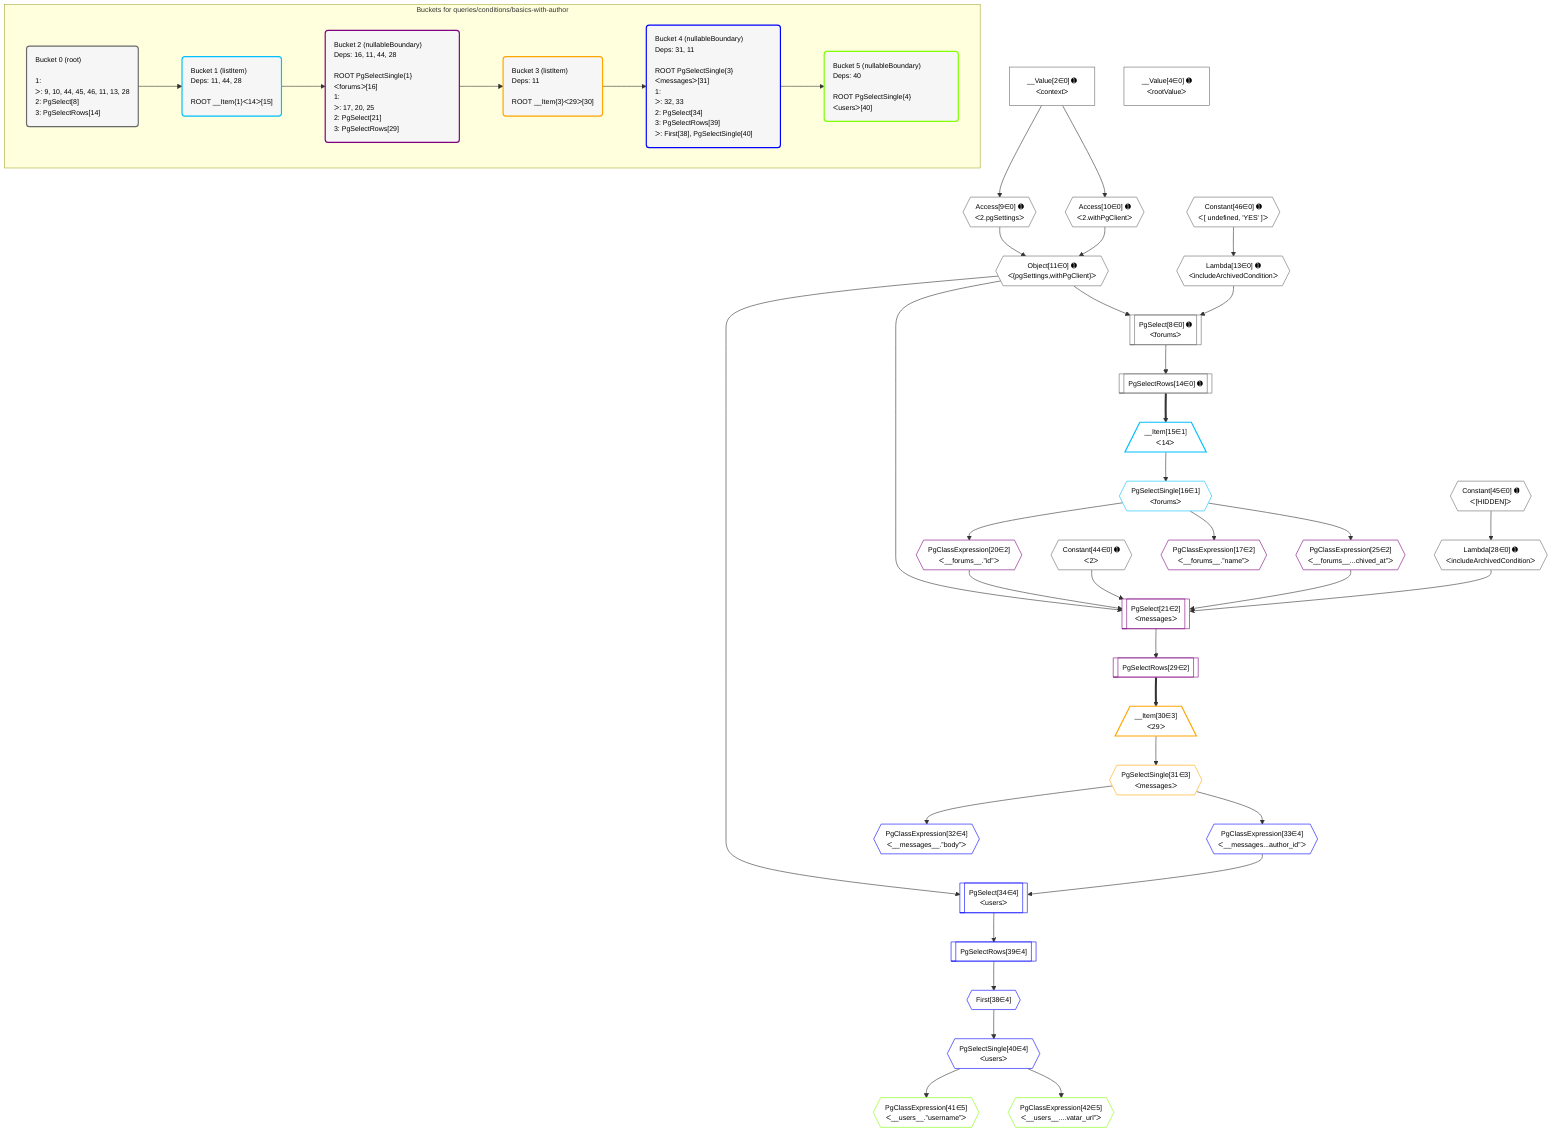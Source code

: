 %%{init: {'themeVariables': { 'fontSize': '12px'}}}%%
graph TD
    classDef path fill:#eee,stroke:#000,color:#000
    classDef plan fill:#fff,stroke-width:1px,color:#000
    classDef itemplan fill:#fff,stroke-width:2px,color:#000
    classDef unbatchedplan fill:#dff,stroke-width:1px,color:#000
    classDef sideeffectplan fill:#fcc,stroke-width:2px,color:#000
    classDef bucket fill:#f6f6f6,color:#000,stroke-width:2px,text-align:left

    subgraph "Buckets for queries/conditions/basics-with-author"
    Bucket0("Bucket 0 (root)<br /><br />1: <br />ᐳ: 9, 10, 44, 45, 46, 11, 13, 28<br />2: PgSelect[8]<br />3: PgSelectRows[14]"):::bucket
    Bucket1("Bucket 1 (listItem)<br />Deps: 11, 44, 28<br /><br />ROOT __Item{1}ᐸ14ᐳ[15]"):::bucket
    Bucket2("Bucket 2 (nullableBoundary)<br />Deps: 16, 11, 44, 28<br /><br />ROOT PgSelectSingle{1}ᐸforumsᐳ[16]<br />1: <br />ᐳ: 17, 20, 25<br />2: PgSelect[21]<br />3: PgSelectRows[29]"):::bucket
    Bucket3("Bucket 3 (listItem)<br />Deps: 11<br /><br />ROOT __Item{3}ᐸ29ᐳ[30]"):::bucket
    Bucket4("Bucket 4 (nullableBoundary)<br />Deps: 31, 11<br /><br />ROOT PgSelectSingle{3}ᐸmessagesᐳ[31]<br />1: <br />ᐳ: 32, 33<br />2: PgSelect[34]<br />3: PgSelectRows[39]<br />ᐳ: First[38], PgSelectSingle[40]"):::bucket
    Bucket5("Bucket 5 (nullableBoundary)<br />Deps: 40<br /><br />ROOT PgSelectSingle{4}ᐸusersᐳ[40]"):::bucket
    end
    Bucket0 --> Bucket1
    Bucket1 --> Bucket2
    Bucket2 --> Bucket3
    Bucket3 --> Bucket4
    Bucket4 --> Bucket5

    %% plan dependencies
    PgSelect8[["PgSelect[8∈0] ➊<br />ᐸforumsᐳ"]]:::plan
    Object11{{"Object[11∈0] ➊<br />ᐸ{pgSettings,withPgClient}ᐳ"}}:::plan
    Lambda13{{"Lambda[13∈0] ➊<br />ᐸincludeArchivedConditionᐳ"}}:::plan
    Object11 & Lambda13 --> PgSelect8
    Access9{{"Access[9∈0] ➊<br />ᐸ2.pgSettingsᐳ"}}:::plan
    Access10{{"Access[10∈0] ➊<br />ᐸ2.withPgClientᐳ"}}:::plan
    Access9 & Access10 --> Object11
    __Value2["__Value[2∈0] ➊<br />ᐸcontextᐳ"]:::plan
    __Value2 --> Access9
    __Value2 --> Access10
    Constant46{{"Constant[46∈0] ➊<br />ᐸ[ undefined, 'YES' ]ᐳ"}}:::plan
    Constant46 --> Lambda13
    PgSelectRows14[["PgSelectRows[14∈0] ➊"]]:::plan
    PgSelect8 --> PgSelectRows14
    Lambda28{{"Lambda[28∈0] ➊<br />ᐸincludeArchivedConditionᐳ"}}:::plan
    Constant45{{"Constant[45∈0] ➊<br />ᐸ[HIDDEN]ᐳ"}}:::plan
    Constant45 --> Lambda28
    __Value4["__Value[4∈0] ➊<br />ᐸrootValueᐳ"]:::plan
    Constant44{{"Constant[44∈0] ➊<br />ᐸ2ᐳ"}}:::plan
    __Item15[/"__Item[15∈1]<br />ᐸ14ᐳ"\]:::itemplan
    PgSelectRows14 ==> __Item15
    PgSelectSingle16{{"PgSelectSingle[16∈1]<br />ᐸforumsᐳ"}}:::plan
    __Item15 --> PgSelectSingle16
    PgSelect21[["PgSelect[21∈2]<br />ᐸmessagesᐳ"]]:::plan
    PgClassExpression20{{"PgClassExpression[20∈2]<br />ᐸ__forums__.”id”ᐳ"}}:::plan
    PgClassExpression25{{"PgClassExpression[25∈2]<br />ᐸ__forums__...chived_at”ᐳ"}}:::plan
    Object11 & PgClassExpression20 & Constant44 & PgClassExpression25 & Lambda28 --> PgSelect21
    PgClassExpression17{{"PgClassExpression[17∈2]<br />ᐸ__forums__.”name”ᐳ"}}:::plan
    PgSelectSingle16 --> PgClassExpression17
    PgSelectSingle16 --> PgClassExpression20
    PgSelectSingle16 --> PgClassExpression25
    PgSelectRows29[["PgSelectRows[29∈2]"]]:::plan
    PgSelect21 --> PgSelectRows29
    __Item30[/"__Item[30∈3]<br />ᐸ29ᐳ"\]:::itemplan
    PgSelectRows29 ==> __Item30
    PgSelectSingle31{{"PgSelectSingle[31∈3]<br />ᐸmessagesᐳ"}}:::plan
    __Item30 --> PgSelectSingle31
    PgSelect34[["PgSelect[34∈4]<br />ᐸusersᐳ"]]:::plan
    PgClassExpression33{{"PgClassExpression[33∈4]<br />ᐸ__messages...author_id”ᐳ"}}:::plan
    Object11 & PgClassExpression33 --> PgSelect34
    PgClassExpression32{{"PgClassExpression[32∈4]<br />ᐸ__messages__.”body”ᐳ"}}:::plan
    PgSelectSingle31 --> PgClassExpression32
    PgSelectSingle31 --> PgClassExpression33
    First38{{"First[38∈4]"}}:::plan
    PgSelectRows39[["PgSelectRows[39∈4]"]]:::plan
    PgSelectRows39 --> First38
    PgSelect34 --> PgSelectRows39
    PgSelectSingle40{{"PgSelectSingle[40∈4]<br />ᐸusersᐳ"}}:::plan
    First38 --> PgSelectSingle40
    PgClassExpression41{{"PgClassExpression[41∈5]<br />ᐸ__users__.”username”ᐳ"}}:::plan
    PgSelectSingle40 --> PgClassExpression41
    PgClassExpression42{{"PgClassExpression[42∈5]<br />ᐸ__users__....vatar_url”ᐳ"}}:::plan
    PgSelectSingle40 --> PgClassExpression42

    %% define steps
    classDef bucket0 stroke:#696969
    class Bucket0,__Value2,__Value4,PgSelect8,Access9,Access10,Object11,Lambda13,PgSelectRows14,Lambda28,Constant44,Constant45,Constant46 bucket0
    classDef bucket1 stroke:#00bfff
    class Bucket1,__Item15,PgSelectSingle16 bucket1
    classDef bucket2 stroke:#7f007f
    class Bucket2,PgClassExpression17,PgClassExpression20,PgSelect21,PgClassExpression25,PgSelectRows29 bucket2
    classDef bucket3 stroke:#ffa500
    class Bucket3,__Item30,PgSelectSingle31 bucket3
    classDef bucket4 stroke:#0000ff
    class Bucket4,PgClassExpression32,PgClassExpression33,PgSelect34,First38,PgSelectRows39,PgSelectSingle40 bucket4
    classDef bucket5 stroke:#7fff00
    class Bucket5,PgClassExpression41,PgClassExpression42 bucket5